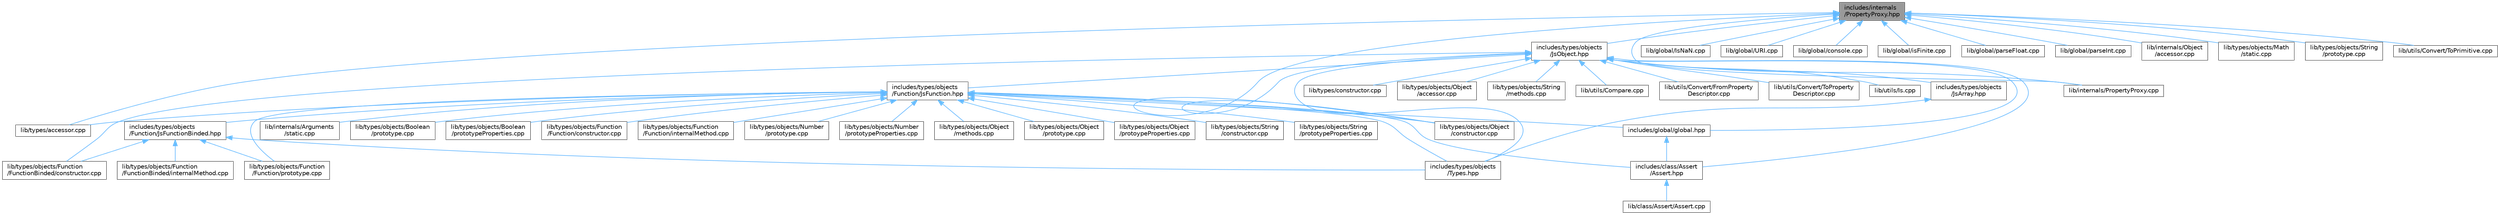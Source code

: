 digraph "includes/internals/PropertyProxy.hpp"
{
 // LATEX_PDF_SIZE
  bgcolor="transparent";
  edge [fontname=Helvetica,fontsize=10,labelfontname=Helvetica,labelfontsize=10];
  node [fontname=Helvetica,fontsize=10,shape=box,height=0.2,width=0.4];
  Node1 [id="Node000001",label="includes/internals\l/PropertyProxy.hpp",height=0.2,width=0.4,color="gray40", fillcolor="grey60", style="filled", fontcolor="black",tooltip=" "];
  Node1 -> Node2 [id="edge1_Node000001_Node000002",dir="back",color="steelblue1",style="solid",tooltip=" "];
  Node2 [id="Node000002",label="includes/types/objects\l/JsObject.hpp",height=0.2,width=0.4,color="grey40", fillcolor="white", style="filled",URL="$JsObject_8hpp.html",tooltip=" "];
  Node2 -> Node3 [id="edge2_Node000002_Node000003",dir="back",color="steelblue1",style="solid",tooltip=" "];
  Node3 [id="Node000003",label="includes/class/Assert\l/Assert.hpp",height=0.2,width=0.4,color="grey40", fillcolor="white", style="filled",URL="$Assert_8hpp.html",tooltip=" "];
  Node3 -> Node4 [id="edge3_Node000003_Node000004",dir="back",color="steelblue1",style="solid",tooltip=" "];
  Node4 [id="Node000004",label="lib/class/Assert/Assert.cpp",height=0.2,width=0.4,color="grey40", fillcolor="white", style="filled",URL="$Assert_8cpp.html",tooltip=" "];
  Node2 -> Node5 [id="edge4_Node000002_Node000005",dir="back",color="steelblue1",style="solid",tooltip=" "];
  Node5 [id="Node000005",label="includes/global/global.hpp",height=0.2,width=0.4,color="grey40", fillcolor="white", style="filled",URL="$global_8hpp.html",tooltip=" "];
  Node5 -> Node3 [id="edge5_Node000005_Node000003",dir="back",color="steelblue1",style="solid",tooltip=" "];
  Node2 -> Node6 [id="edge6_Node000002_Node000006",dir="back",color="steelblue1",style="solid",tooltip=" "];
  Node6 [id="Node000006",label="includes/types/objects\l/Function/JsFunction.hpp",height=0.2,width=0.4,color="grey40", fillcolor="white", style="filled",URL="$Function_2JsFunction_8hpp.html",tooltip=" "];
  Node6 -> Node3 [id="edge7_Node000006_Node000003",dir="back",color="steelblue1",style="solid",tooltip=" "];
  Node6 -> Node5 [id="edge8_Node000006_Node000005",dir="back",color="steelblue1",style="solid",tooltip=" "];
  Node6 -> Node7 [id="edge9_Node000006_Node000007",dir="back",color="steelblue1",style="solid",tooltip=" "];
  Node7 [id="Node000007",label="includes/types/objects\l/Function/JsFunctionBinded.hpp",height=0.2,width=0.4,color="grey40", fillcolor="white", style="filled",URL="$JsFunctionBinded_8hpp.html",tooltip=" "];
  Node7 -> Node8 [id="edge10_Node000007_Node000008",dir="back",color="steelblue1",style="solid",tooltip=" "];
  Node8 [id="Node000008",label="includes/types/objects\l/Types.hpp",height=0.2,width=0.4,color="grey40", fillcolor="white", style="filled",URL="$objects_2Types_8hpp.html",tooltip=" "];
  Node7 -> Node9 [id="edge11_Node000007_Node000009",dir="back",color="steelblue1",style="solid",tooltip=" "];
  Node9 [id="Node000009",label="lib/types/objects/Function\l/Function/prototype.cpp",height=0.2,width=0.4,color="grey40", fillcolor="white", style="filled",URL="$Function_2Function_2prototype_8cpp.html",tooltip=" "];
  Node7 -> Node10 [id="edge12_Node000007_Node000010",dir="back",color="steelblue1",style="solid",tooltip=" "];
  Node10 [id="Node000010",label="lib/types/objects/Function\l/FunctionBinded/constructor.cpp",height=0.2,width=0.4,color="grey40", fillcolor="white", style="filled",URL="$types_2objects_2Function_2FunctionBinded_2constructor_8cpp.html",tooltip=" "];
  Node7 -> Node11 [id="edge13_Node000007_Node000011",dir="back",color="steelblue1",style="solid",tooltip=" "];
  Node11 [id="Node000011",label="lib/types/objects/Function\l/FunctionBinded/internalMethod.cpp",height=0.2,width=0.4,color="grey40", fillcolor="white", style="filled",URL="$types_2objects_2Function_2FunctionBinded_2internalMethod_8cpp.html",tooltip=" "];
  Node6 -> Node8 [id="edge14_Node000006_Node000008",dir="back",color="steelblue1",style="solid",tooltip=" "];
  Node6 -> Node12 [id="edge15_Node000006_Node000012",dir="back",color="steelblue1",style="solid",tooltip=" "];
  Node12 [id="Node000012",label="lib/internals/Arguments\l/static.cpp",height=0.2,width=0.4,color="grey40", fillcolor="white", style="filled",URL="$internals_2Arguments_2static_8cpp.html",tooltip=" "];
  Node6 -> Node13 [id="edge16_Node000006_Node000013",dir="back",color="steelblue1",style="solid",tooltip=" "];
  Node13 [id="Node000013",label="lib/types/accessor.cpp",height=0.2,width=0.4,color="grey40", fillcolor="white", style="filled",URL="$types_2accessor_8cpp.html",tooltip=" "];
  Node6 -> Node14 [id="edge17_Node000006_Node000014",dir="back",color="steelblue1",style="solid",tooltip=" "];
  Node14 [id="Node000014",label="lib/types/objects/Boolean\l/prototype.cpp",height=0.2,width=0.4,color="grey40", fillcolor="white", style="filled",URL="$Boolean_2prototype_8cpp.html",tooltip=" "];
  Node6 -> Node15 [id="edge18_Node000006_Node000015",dir="back",color="steelblue1",style="solid",tooltip=" "];
  Node15 [id="Node000015",label="lib/types/objects/Boolean\l/prototypeProperties.cpp",height=0.2,width=0.4,color="grey40", fillcolor="white", style="filled",URL="$Boolean_2prototypeProperties_8cpp.html",tooltip=" "];
  Node6 -> Node16 [id="edge19_Node000006_Node000016",dir="back",color="steelblue1",style="solid",tooltip=" "];
  Node16 [id="Node000016",label="lib/types/objects/Function\l/Function/constructor.cpp",height=0.2,width=0.4,color="grey40", fillcolor="white", style="filled",URL="$types_2objects_2Function_2Function_2constructor_8cpp.html",tooltip=" "];
  Node6 -> Node17 [id="edge20_Node000006_Node000017",dir="back",color="steelblue1",style="solid",tooltip=" "];
  Node17 [id="Node000017",label="lib/types/objects/Function\l/Function/internalMethod.cpp",height=0.2,width=0.4,color="grey40", fillcolor="white", style="filled",URL="$types_2objects_2Function_2Function_2internalMethod_8cpp.html",tooltip=" "];
  Node6 -> Node9 [id="edge21_Node000006_Node000009",dir="back",color="steelblue1",style="solid",tooltip=" "];
  Node6 -> Node18 [id="edge22_Node000006_Node000018",dir="back",color="steelblue1",style="solid",tooltip=" "];
  Node18 [id="Node000018",label="lib/types/objects/Number\l/prototype.cpp",height=0.2,width=0.4,color="grey40", fillcolor="white", style="filled",URL="$Number_2prototype_8cpp.html",tooltip=" "];
  Node6 -> Node19 [id="edge23_Node000006_Node000019",dir="back",color="steelblue1",style="solid",tooltip=" "];
  Node19 [id="Node000019",label="lib/types/objects/Number\l/prototypeProperties.cpp",height=0.2,width=0.4,color="grey40", fillcolor="white", style="filled",URL="$Number_2prototypeProperties_8cpp.html",tooltip=" "];
  Node6 -> Node20 [id="edge24_Node000006_Node000020",dir="back",color="steelblue1",style="solid",tooltip=" "];
  Node20 [id="Node000020",label="lib/types/objects/Object\l/constructor.cpp",height=0.2,width=0.4,color="grey40", fillcolor="white", style="filled",URL="$types_2objects_2Object_2constructor_8cpp.html",tooltip=" "];
  Node6 -> Node21 [id="edge25_Node000006_Node000021",dir="back",color="steelblue1",style="solid",tooltip=" "];
  Node21 [id="Node000021",label="lib/types/objects/Object\l/methods.cpp",height=0.2,width=0.4,color="grey40", fillcolor="white", style="filled",URL="$Object_2methods_8cpp.html",tooltip=" "];
  Node6 -> Node22 [id="edge26_Node000006_Node000022",dir="back",color="steelblue1",style="solid",tooltip=" "];
  Node22 [id="Node000022",label="lib/types/objects/Object\l/prototype.cpp",height=0.2,width=0.4,color="grey40", fillcolor="white", style="filled",URL="$Object_2prototype_8cpp.html",tooltip=" "];
  Node6 -> Node23 [id="edge27_Node000006_Node000023",dir="back",color="steelblue1",style="solid",tooltip=" "];
  Node23 [id="Node000023",label="lib/types/objects/Object\l/protoypeProperties.cpp",height=0.2,width=0.4,color="grey40", fillcolor="white", style="filled",URL="$protoypeProperties_8cpp.html",tooltip=" "];
  Node6 -> Node24 [id="edge28_Node000006_Node000024",dir="back",color="steelblue1",style="solid",tooltip=" "];
  Node24 [id="Node000024",label="lib/types/objects/String\l/constructor.cpp",height=0.2,width=0.4,color="grey40", fillcolor="white", style="filled",URL="$types_2objects_2String_2constructor_8cpp.html",tooltip=" "];
  Node6 -> Node25 [id="edge29_Node000006_Node000025",dir="back",color="steelblue1",style="solid",tooltip=" "];
  Node25 [id="Node000025",label="lib/types/objects/String\l/prototypeProperties.cpp",height=0.2,width=0.4,color="grey40", fillcolor="white", style="filled",URL="$String_2prototypeProperties_8cpp.html",tooltip=" "];
  Node2 -> Node26 [id="edge30_Node000002_Node000026",dir="back",color="steelblue1",style="solid",tooltip=" "];
  Node26 [id="Node000026",label="includes/types/objects\l/JsArray.hpp",height=0.2,width=0.4,color="grey40", fillcolor="white", style="filled",URL="$JsArray_8hpp.html",tooltip=" "];
  Node26 -> Node8 [id="edge31_Node000026_Node000008",dir="back",color="steelblue1",style="solid",tooltip=" "];
  Node2 -> Node8 [id="edge32_Node000002_Node000008",dir="back",color="steelblue1",style="solid",tooltip=" "];
  Node2 -> Node27 [id="edge33_Node000002_Node000027",dir="back",color="steelblue1",style="solid",tooltip=" "];
  Node27 [id="Node000027",label="lib/internals/PropertyProxy.cpp",height=0.2,width=0.4,color="grey40", fillcolor="white", style="filled",URL="$PropertyProxy_8cpp.html",tooltip=" "];
  Node2 -> Node28 [id="edge34_Node000002_Node000028",dir="back",color="steelblue1",style="solid",tooltip=" "];
  Node28 [id="Node000028",label="lib/types/constructor.cpp",height=0.2,width=0.4,color="grey40", fillcolor="white", style="filled",URL="$types_2constructor_8cpp.html",tooltip=" "];
  Node2 -> Node10 [id="edge35_Node000002_Node000010",dir="back",color="steelblue1",style="solid",tooltip=" "];
  Node2 -> Node29 [id="edge36_Node000002_Node000029",dir="back",color="steelblue1",style="solid",tooltip=" "];
  Node29 [id="Node000029",label="lib/types/objects/Object\l/accessor.cpp",height=0.2,width=0.4,color="grey40", fillcolor="white", style="filled",URL="$types_2objects_2Object_2accessor_8cpp.html",tooltip=" "];
  Node2 -> Node20 [id="edge37_Node000002_Node000020",dir="back",color="steelblue1",style="solid",tooltip=" "];
  Node2 -> Node30 [id="edge38_Node000002_Node000030",dir="back",color="steelblue1",style="solid",tooltip=" "];
  Node30 [id="Node000030",label="lib/types/objects/String\l/methods.cpp",height=0.2,width=0.4,color="grey40", fillcolor="white", style="filled",URL="$String_2methods_8cpp.html",tooltip=" "];
  Node2 -> Node31 [id="edge39_Node000002_Node000031",dir="back",color="steelblue1",style="solid",tooltip=" "];
  Node31 [id="Node000031",label="lib/utils/Compare.cpp",height=0.2,width=0.4,color="grey40", fillcolor="white", style="filled",URL="$Compare_8cpp.html",tooltip=" "];
  Node2 -> Node32 [id="edge40_Node000002_Node000032",dir="back",color="steelblue1",style="solid",tooltip=" "];
  Node32 [id="Node000032",label="lib/utils/Convert/FromProperty\lDescriptor.cpp",height=0.2,width=0.4,color="grey40", fillcolor="white", style="filled",URL="$FromPropertyDescriptor_8cpp.html",tooltip=" "];
  Node2 -> Node33 [id="edge41_Node000002_Node000033",dir="back",color="steelblue1",style="solid",tooltip=" "];
  Node33 [id="Node000033",label="lib/utils/Convert/ToProperty\lDescriptor.cpp",height=0.2,width=0.4,color="grey40", fillcolor="white", style="filled",URL="$ToPropertyDescriptor_8cpp.html",tooltip=" "];
  Node2 -> Node34 [id="edge42_Node000002_Node000034",dir="back",color="steelblue1",style="solid",tooltip=" "];
  Node34 [id="Node000034",label="lib/utils/Is.cpp",height=0.2,width=0.4,color="grey40", fillcolor="white", style="filled",URL="$Is_8cpp.html",tooltip=" "];
  Node1 -> Node35 [id="edge43_Node000001_Node000035",dir="back",color="steelblue1",style="solid",tooltip=" "];
  Node35 [id="Node000035",label="lib/global/IsNaN.cpp",height=0.2,width=0.4,color="grey40", fillcolor="white", style="filled",URL="$IsNaN_8cpp.html",tooltip=" "];
  Node1 -> Node36 [id="edge44_Node000001_Node000036",dir="back",color="steelblue1",style="solid",tooltip=" "];
  Node36 [id="Node000036",label="lib/global/URI.cpp",height=0.2,width=0.4,color="grey40", fillcolor="white", style="filled",URL="$URI_8cpp.html",tooltip=" "];
  Node1 -> Node37 [id="edge45_Node000001_Node000037",dir="back",color="steelblue1",style="solid",tooltip=" "];
  Node37 [id="Node000037",label="lib/global/console.cpp",height=0.2,width=0.4,color="grey40", fillcolor="white", style="filled",URL="$console_8cpp.html",tooltip=" "];
  Node1 -> Node38 [id="edge46_Node000001_Node000038",dir="back",color="steelblue1",style="solid",tooltip=" "];
  Node38 [id="Node000038",label="lib/global/isFinite.cpp",height=0.2,width=0.4,color="grey40", fillcolor="white", style="filled",URL="$isFinite_8cpp.html",tooltip=" "];
  Node1 -> Node39 [id="edge47_Node000001_Node000039",dir="back",color="steelblue1",style="solid",tooltip=" "];
  Node39 [id="Node000039",label="lib/global/parseFloat.cpp",height=0.2,width=0.4,color="grey40", fillcolor="white", style="filled",URL="$parseFloat_8cpp.html",tooltip=" "];
  Node1 -> Node40 [id="edge48_Node000001_Node000040",dir="back",color="steelblue1",style="solid",tooltip=" "];
  Node40 [id="Node000040",label="lib/global/parseInt.cpp",height=0.2,width=0.4,color="grey40", fillcolor="white", style="filled",URL="$parseInt_8cpp.html",tooltip=" "];
  Node1 -> Node41 [id="edge49_Node000001_Node000041",dir="back",color="steelblue1",style="solid",tooltip=" "];
  Node41 [id="Node000041",label="lib/internals/Object\l/accessor.cpp",height=0.2,width=0.4,color="grey40", fillcolor="white", style="filled",URL="$internals_2Object_2accessor_8cpp.html",tooltip=" "];
  Node1 -> Node27 [id="edge50_Node000001_Node000027",dir="back",color="steelblue1",style="solid",tooltip=" "];
  Node1 -> Node13 [id="edge51_Node000001_Node000013",dir="back",color="steelblue1",style="solid",tooltip=" "];
  Node1 -> Node42 [id="edge52_Node000001_Node000042",dir="back",color="steelblue1",style="solid",tooltip=" "];
  Node42 [id="Node000042",label="lib/types/objects/Math\l/static.cpp",height=0.2,width=0.4,color="grey40", fillcolor="white", style="filled",URL="$types_2objects_2Math_2static_8cpp.html",tooltip=" "];
  Node1 -> Node20 [id="edge53_Node000001_Node000020",dir="back",color="steelblue1",style="solid",tooltip=" "];
  Node1 -> Node43 [id="edge54_Node000001_Node000043",dir="back",color="steelblue1",style="solid",tooltip=" "];
  Node43 [id="Node000043",label="lib/types/objects/String\l/prototype.cpp",height=0.2,width=0.4,color="grey40", fillcolor="white", style="filled",URL="$String_2prototype_8cpp.html",tooltip=" "];
  Node1 -> Node44 [id="edge55_Node000001_Node000044",dir="back",color="steelblue1",style="solid",tooltip=" "];
  Node44 [id="Node000044",label="lib/utils/Convert/ToPrimitive.cpp",height=0.2,width=0.4,color="grey40", fillcolor="white", style="filled",URL="$ToPrimitive_8cpp.html",tooltip=" "];
}
